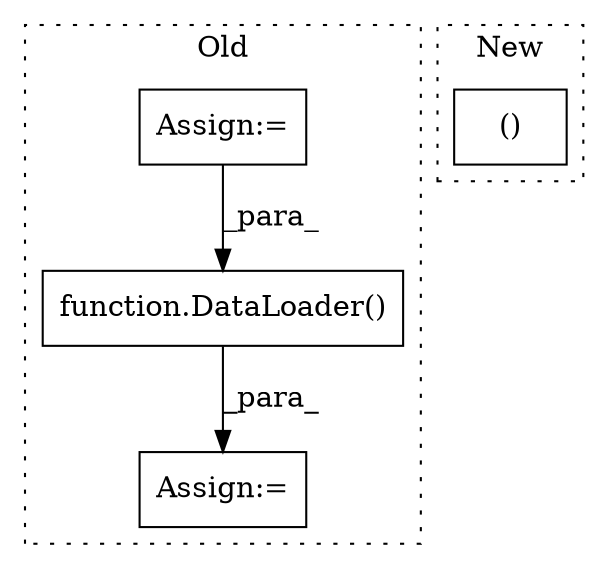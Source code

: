 digraph G {
subgraph cluster0 {
1 [label="function.DataLoader()" a="75" s="1627,1648" l="11,116" shape="box"];
3 [label="Assign:=" a="68" s="1624" l="3" shape="box"];
4 [label="Assign:=" a="68" s="1066" l="3" shape="box"];
label = "Old";
style="dotted";
}
subgraph cluster1 {
2 [label="()" a="54" s="882" l="21" shape="box"];
label = "New";
style="dotted";
}
1 -> 3 [label="_para_"];
4 -> 1 [label="_para_"];
}